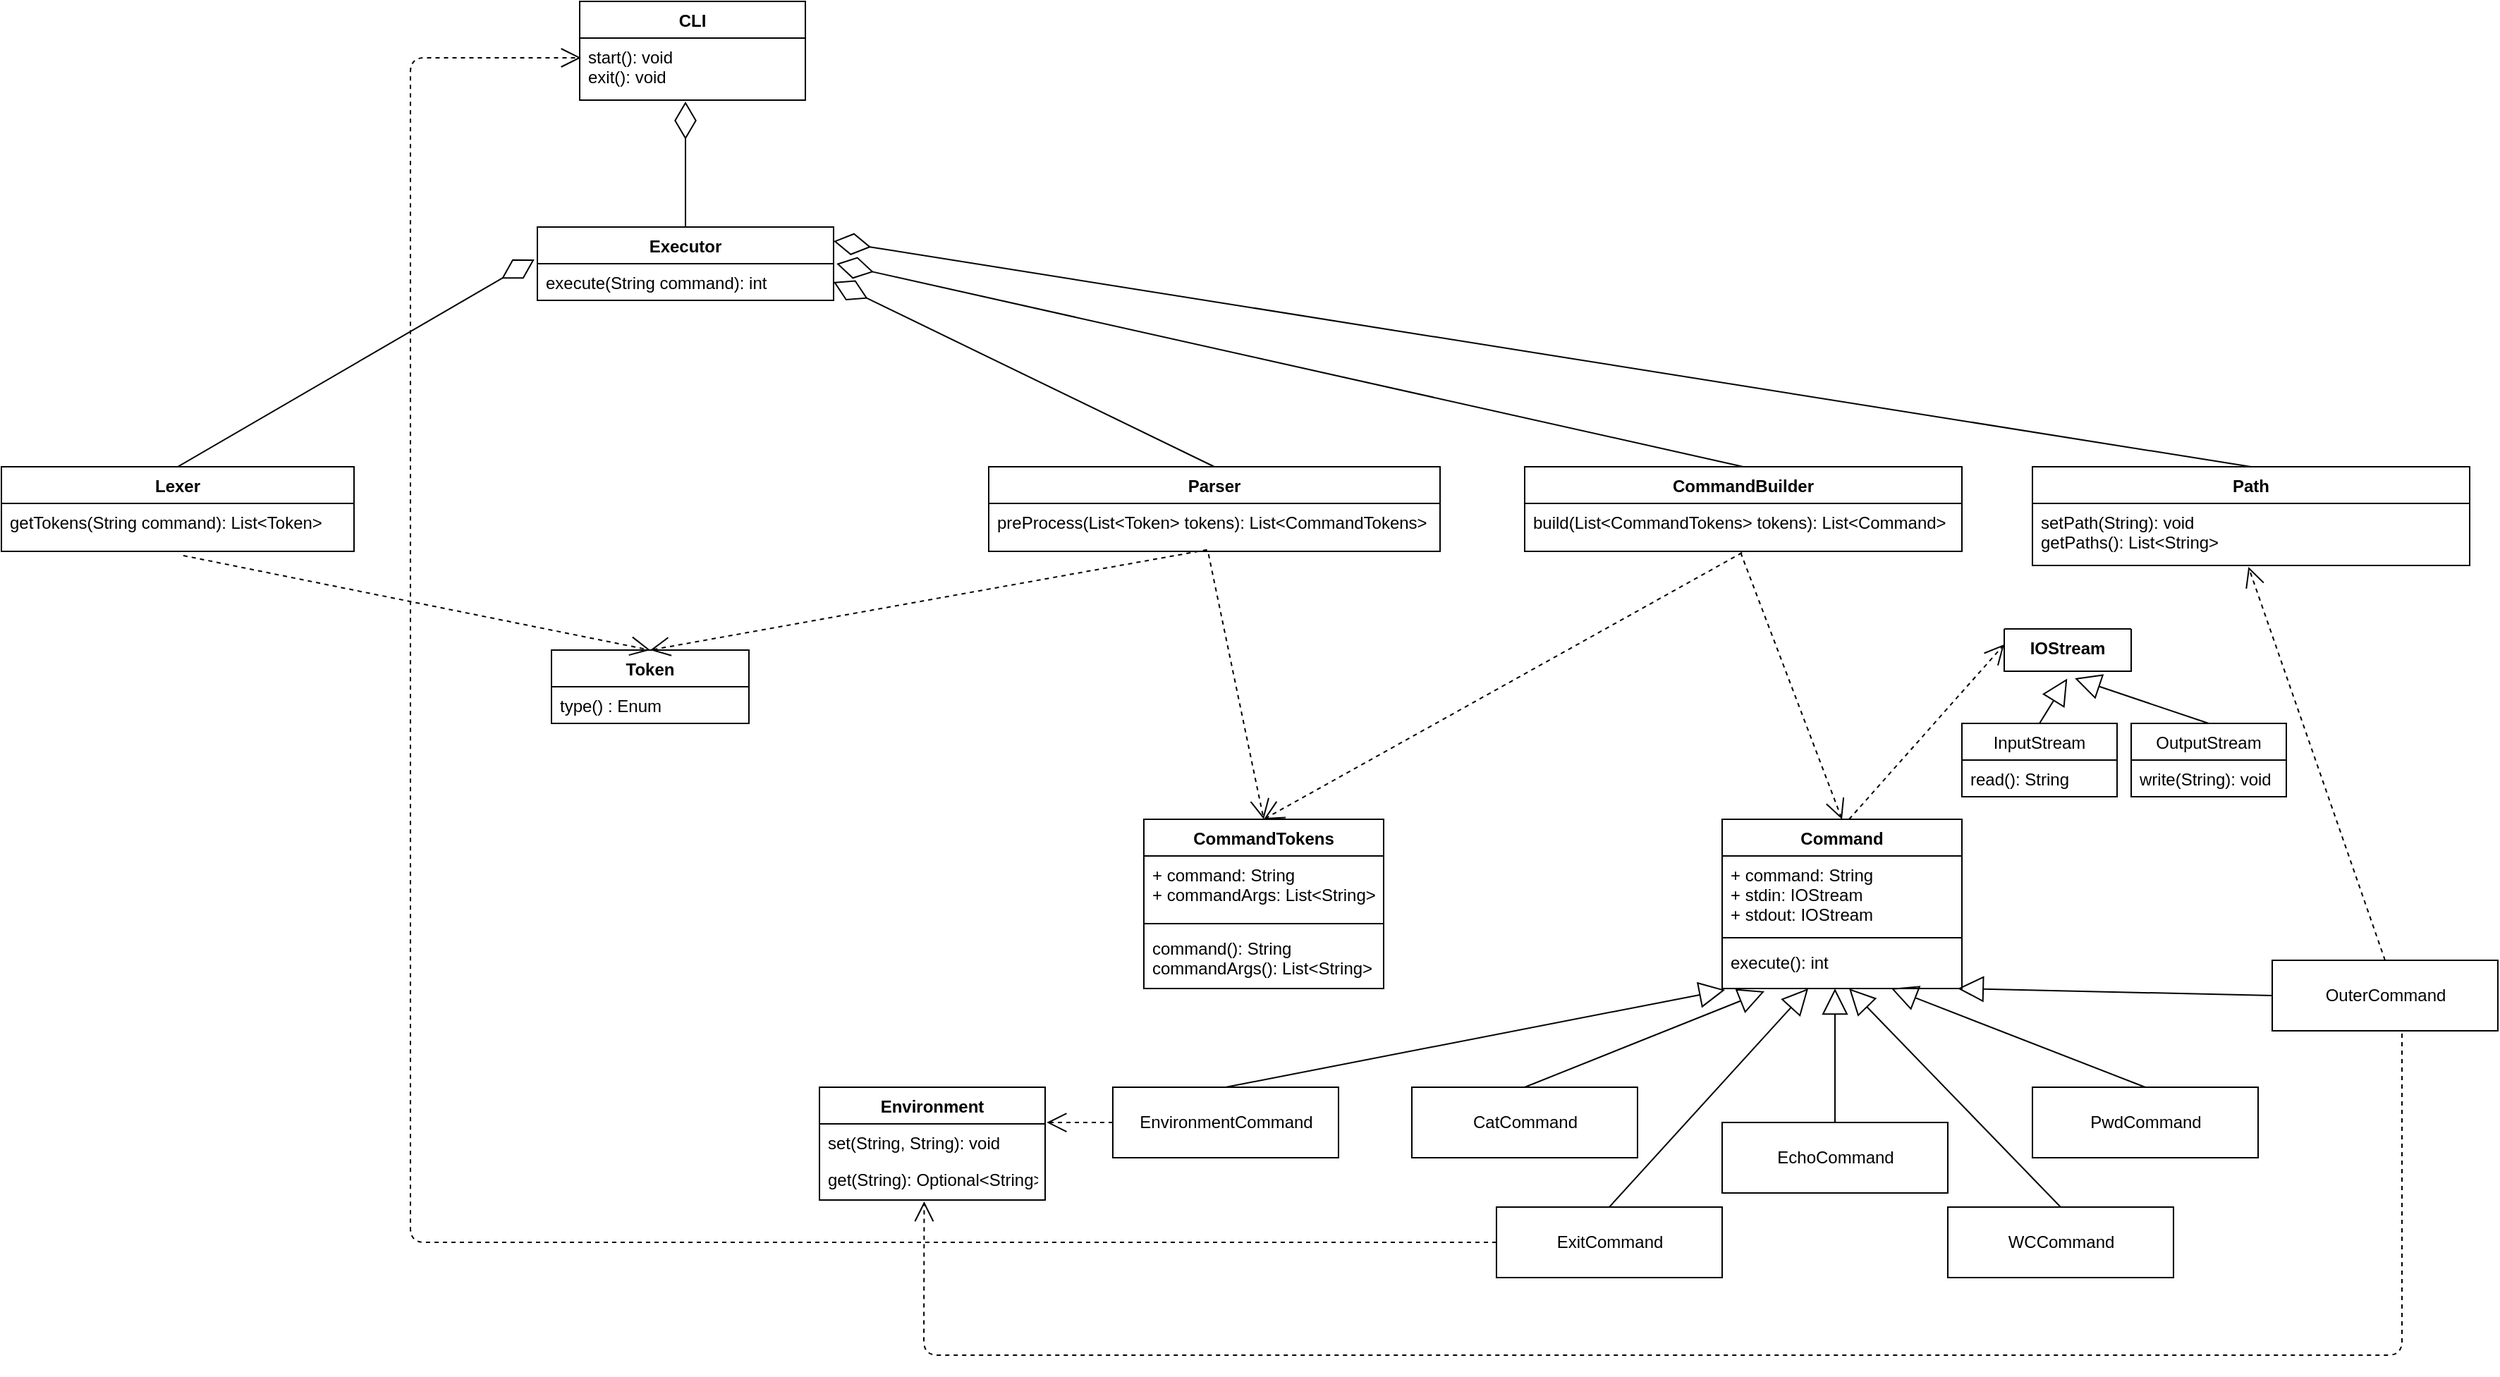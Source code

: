 <mxfile version="12.1.3" type="device" pages="1"><diagram id="m7jovGqwgmRbmWpPkbQR" name="Page-1"><mxGraphModel dx="1782" dy="330" grid="1" gridSize="10" guides="1" tooltips="1" connect="1" arrows="1" fold="1" page="1" pageScale="1" pageWidth="827" pageHeight="1169" background="#FFFFFF" math="0" shadow="0"><root><mxCell id="0"/><mxCell id="1" parent="0"/><mxCell id="FxTRPJaBj3J0MsZUNtJq-3" value="Executor" style="swimlane;fontStyle=1;childLayout=stackLayout;horizontal=1;startSize=26;fillColor=none;horizontalStack=0;resizeParent=1;resizeParentMax=0;resizeLast=0;collapsible=1;marginBottom=0;" parent="1" vertex="1"><mxGeometry x="370" y="330" width="210" height="52" as="geometry"/></mxCell><mxCell id="FxTRPJaBj3J0MsZUNtJq-5" value="execute(String command): int" style="text;strokeColor=none;fillColor=none;align=left;verticalAlign=top;spacingLeft=4;spacingRight=4;overflow=hidden;rotatable=0;points=[[0,0.5],[1,0.5]];portConstraint=eastwest;" parent="FxTRPJaBj3J0MsZUNtJq-3" vertex="1"><mxGeometry y="26" width="210" height="26" as="geometry"/></mxCell><mxCell id="FxTRPJaBj3J0MsZUNtJq-7" value="Token" style="swimlane;fontStyle=1;childLayout=stackLayout;horizontal=1;startSize=26;fillColor=none;horizontalStack=0;resizeParent=1;resizeParentMax=0;resizeLast=0;collapsible=1;marginBottom=0;" parent="1" vertex="1"><mxGeometry x="380" y="630" width="140" height="52" as="geometry"/></mxCell><mxCell id="FxTRPJaBj3J0MsZUNtJq-8" value="type() : Enum" style="text;strokeColor=none;fillColor=none;align=left;verticalAlign=top;spacingLeft=4;spacingRight=4;overflow=hidden;rotatable=0;points=[[0,0.5],[1,0.5]];portConstraint=eastwest;" parent="FxTRPJaBj3J0MsZUNtJq-7" vertex="1"><mxGeometry y="26" width="140" height="26" as="geometry"/></mxCell><mxCell id="FxTRPJaBj3J0MsZUNtJq-18" value="" style="endArrow=open;endSize=12;dashed=1;html=1;exitX=0.516;exitY=1.088;exitDx=0;exitDy=0;exitPerimeter=0;entryX=0.5;entryY=0;entryDx=0;entryDy=0;" parent="1" target="FxTRPJaBj3J0MsZUNtJq-7" edge="1"><mxGeometry width="160" relative="1" as="geometry"><mxPoint x="119.0" y="562.992" as="sourcePoint"/><mxPoint x="210" y="660" as="targetPoint"/></mxGeometry></mxCell><mxCell id="FxTRPJaBj3J0MsZUNtJq-20" value="" style="endArrow=open;endSize=12;dashed=1;html=1;exitX=0.484;exitY=0.967;exitDx=0;exitDy=0;exitPerimeter=0;" parent="1" source="FxTRPJaBj3J0MsZUNtJq-26" edge="1"><mxGeometry x="-0.272" y="66" width="160" relative="1" as="geometry"><mxPoint x="200" y="838" as="sourcePoint"/><mxPoint x="450" y="630" as="targetPoint"/><mxPoint as="offset"/></mxGeometry></mxCell><mxCell id="FxTRPJaBj3J0MsZUNtJq-25" value="Parser" style="swimlane;fontStyle=1;childLayout=stackLayout;horizontal=1;startSize=26;fillColor=none;horizontalStack=0;resizeParent=1;resizeParentMax=0;resizeLast=0;collapsible=1;marginBottom=0;" parent="1" vertex="1"><mxGeometry x="690" y="500" width="320" height="60" as="geometry"/></mxCell><mxCell id="FxTRPJaBj3J0MsZUNtJq-26" value="preProcess(List&lt;Token&gt; tokens): List&lt;CommandTokens&gt;" style="text;strokeColor=none;fillColor=none;align=left;verticalAlign=top;spacingLeft=4;spacingRight=4;overflow=hidden;rotatable=0;points=[[0,0.5],[1,0.5]];portConstraint=eastwest;" parent="FxTRPJaBj3J0MsZUNtJq-25" vertex="1"><mxGeometry y="26" width="320" height="34" as="geometry"/></mxCell><mxCell id="FxTRPJaBj3J0MsZUNtJq-33" value="CommandBuilder" style="swimlane;fontStyle=1;childLayout=stackLayout;horizontal=1;startSize=26;fillColor=none;horizontalStack=0;resizeParent=1;resizeParentMax=0;resizeLast=0;collapsible=1;marginBottom=0;" parent="1" vertex="1"><mxGeometry x="1070" y="500" width="310" height="60" as="geometry"/></mxCell><mxCell id="FxTRPJaBj3J0MsZUNtJq-34" value="build(List&lt;CommandTokens&gt; tokens): List&lt;Command&gt; " style="text;strokeColor=none;fillColor=none;align=left;verticalAlign=top;spacingLeft=4;spacingRight=4;overflow=hidden;rotatable=0;points=[[0,0.5],[1,0.5]];portConstraint=eastwest;" parent="FxTRPJaBj3J0MsZUNtJq-33" vertex="1"><mxGeometry y="26" width="310" height="34" as="geometry"/></mxCell><mxCell id="FxTRPJaBj3J0MsZUNtJq-38" value="CommandTokens" style="swimlane;fontStyle=1;align=center;verticalAlign=top;childLayout=stackLayout;horizontal=1;startSize=26;horizontalStack=0;resizeParent=1;resizeParentMax=0;resizeLast=0;collapsible=1;marginBottom=0;labelBackgroundColor=none;fillColor=none;" parent="1" vertex="1"><mxGeometry x="800" y="750" width="170" height="120" as="geometry"/></mxCell><mxCell id="FxTRPJaBj3J0MsZUNtJq-39" value="+ command: String&#10;+ commandArgs: List&lt;String&gt;&#10;" style="text;strokeColor=none;fillColor=none;align=left;verticalAlign=top;spacingLeft=4;spacingRight=4;overflow=hidden;rotatable=0;points=[[0,0.5],[1,0.5]];portConstraint=eastwest;" parent="FxTRPJaBj3J0MsZUNtJq-38" vertex="1"><mxGeometry y="26" width="170" height="44" as="geometry"/></mxCell><mxCell id="FxTRPJaBj3J0MsZUNtJq-40" value="" style="line;strokeWidth=1;fillColor=none;align=left;verticalAlign=middle;spacingTop=-1;spacingLeft=3;spacingRight=3;rotatable=0;labelPosition=right;points=[];portConstraint=eastwest;" parent="FxTRPJaBj3J0MsZUNtJq-38" vertex="1"><mxGeometry y="70" width="170" height="8" as="geometry"/></mxCell><mxCell id="FxTRPJaBj3J0MsZUNtJq-41" value="command(): String&#10;commandArgs(): List&lt;String&gt; &#10;" style="text;strokeColor=none;fillColor=none;align=left;verticalAlign=top;spacingLeft=4;spacingRight=4;overflow=hidden;rotatable=0;points=[[0,0.5],[1,0.5]];portConstraint=eastwest;" parent="FxTRPJaBj3J0MsZUNtJq-38" vertex="1"><mxGeometry y="78" width="170" height="42" as="geometry"/></mxCell><mxCell id="FxTRPJaBj3J0MsZUNtJq-42" value="" style="endArrow=open;endSize=12;dashed=1;html=1;exitX=0.487;exitY=1.059;exitDx=0;exitDy=0;exitPerimeter=0;entryX=0.5;entryY=0;entryDx=0;entryDy=0;" parent="1" source="FxTRPJaBj3J0MsZUNtJq-26" target="FxTRPJaBj3J0MsZUNtJq-38" edge="1"><mxGeometry x="-0.08" y="81" width="160" relative="1" as="geometry"><mxPoint x="1050.04" y="589.878" as="sourcePoint"/><mxPoint x="660" y="661" as="targetPoint"/><mxPoint as="offset"/></mxGeometry></mxCell><mxCell id="FxTRPJaBj3J0MsZUNtJq-43" value="" style="endArrow=open;endSize=12;dashed=1;html=1;exitX=0.497;exitY=1.029;exitDx=0;exitDy=0;exitPerimeter=0;entryX=0.5;entryY=0;entryDx=0;entryDy=0;" parent="1" source="FxTRPJaBj3J0MsZUNtJq-34" target="FxTRPJaBj3J0MsZUNtJq-38" edge="1"><mxGeometry x="0.016" y="-65" width="160" relative="1" as="geometry"><mxPoint x="850.97" y="572.006" as="sourcePoint"/><mxPoint x="895" y="760" as="targetPoint"/><mxPoint as="offset"/></mxGeometry></mxCell><mxCell id="FxTRPJaBj3J0MsZUNtJq-44" value="Command" style="swimlane;fontStyle=1;align=center;verticalAlign=top;childLayout=stackLayout;horizontal=1;startSize=26;horizontalStack=0;resizeParent=1;resizeParentMax=0;resizeLast=0;collapsible=1;marginBottom=0;fillColor=none;" parent="1" vertex="1"><mxGeometry x="1210" y="750" width="170" height="120" as="geometry"/></mxCell><mxCell id="FxTRPJaBj3J0MsZUNtJq-45" value="+ command: String&#10;+ stdin: IOStream&#10;+ stdout: IOStream" style="text;strokeColor=none;fillColor=none;align=left;verticalAlign=top;spacingLeft=4;spacingRight=4;overflow=hidden;rotatable=0;points=[[0,0.5],[1,0.5]];portConstraint=eastwest;" parent="FxTRPJaBj3J0MsZUNtJq-44" vertex="1"><mxGeometry y="26" width="170" height="54" as="geometry"/></mxCell><mxCell id="FxTRPJaBj3J0MsZUNtJq-46" value="" style="line;strokeWidth=1;fillColor=none;align=left;verticalAlign=middle;spacingTop=-1;spacingLeft=3;spacingRight=3;rotatable=0;labelPosition=right;points=[];portConstraint=eastwest;" parent="FxTRPJaBj3J0MsZUNtJq-44" vertex="1"><mxGeometry y="80" width="170" height="8" as="geometry"/></mxCell><mxCell id="FxTRPJaBj3J0MsZUNtJq-47" value="execute(): int" style="text;strokeColor=none;fillColor=none;align=left;verticalAlign=top;spacingLeft=4;spacingRight=4;overflow=hidden;rotatable=0;points=[[0,0.5],[1,0.5]];portConstraint=eastwest;" parent="FxTRPJaBj3J0MsZUNtJq-44" vertex="1"><mxGeometry y="88" width="170" height="32" as="geometry"/></mxCell><mxCell id="FxTRPJaBj3J0MsZUNtJq-48" value="" style="endArrow=open;endSize=12;dashed=1;html=1;exitX=0.494;exitY=1.029;exitDx=0;exitDy=0;exitPerimeter=0;entryX=0.5;entryY=0;entryDx=0;entryDy=0;" parent="1" source="FxTRPJaBj3J0MsZUNtJq-34" target="FxTRPJaBj3J0MsZUNtJq-44" edge="1"><mxGeometry x="-0.293" y="-63" width="160" relative="1" as="geometry"><mxPoint x="1234.07" y="570.986" as="sourcePoint"/><mxPoint x="895" y="760" as="targetPoint"/><mxPoint x="1" as="offset"/></mxGeometry></mxCell><mxCell id="FxTRPJaBj3J0MsZUNtJq-49" value="CatCommand" style="html=1;" parent="1" vertex="1"><mxGeometry x="990" y="940" width="160" height="50" as="geometry"/></mxCell><mxCell id="FxTRPJaBj3J0MsZUNtJq-50" value="WCCommand" style="html=1;" parent="1" vertex="1"><mxGeometry x="1370" y="1025" width="160" height="50" as="geometry"/></mxCell><mxCell id="FxTRPJaBj3J0MsZUNtJq-51" value="PwdCommand" style="html=1;" parent="1" vertex="1"><mxGeometry x="1430" y="940" width="160" height="50" as="geometry"/></mxCell><mxCell id="FxTRPJaBj3J0MsZUNtJq-52" value="ExitCommand" style="html=1;" parent="1" vertex="1"><mxGeometry x="1050" y="1025" width="160" height="50" as="geometry"/></mxCell><mxCell id="FxTRPJaBj3J0MsZUNtJq-53" value="OuterCommand" style="html=1;" parent="1" vertex="1"><mxGeometry x="1600" y="850" width="160" height="50" as="geometry"/></mxCell><mxCell id="FxTRPJaBj3J0MsZUNtJq-54" value="EnvironmentCommand" style="html=1;" parent="1" vertex="1"><mxGeometry x="778" y="940" width="160" height="50" as="geometry"/></mxCell><mxCell id="FxTRPJaBj3J0MsZUNtJq-55" value="" style="endArrow=block;endSize=16;endFill=0;html=1;exitX=0.5;exitY=0;exitDx=0;exitDy=0;" parent="1" source="FxTRPJaBj3J0MsZUNtJq-49" edge="1"><mxGeometry x="1" y="-204" width="160" relative="1" as="geometry"><mxPoint x="1040" y="890" as="sourcePoint"/><mxPoint x="1240" y="872" as="targetPoint"/><mxPoint x="4" y="-1" as="offset"/></mxGeometry></mxCell><mxCell id="FxTRPJaBj3J0MsZUNtJq-56" value="" style="endArrow=block;endSize=16;endFill=0;html=1;exitX=0.5;exitY=0;exitDx=0;exitDy=0;" parent="1" source="FxTRPJaBj3J0MsZUNtJq-60" edge="1"><mxGeometry x="-1" y="105" width="160" relative="1" as="geometry"><mxPoint x="1310" y="920" as="sourcePoint"/><mxPoint x="1290" y="870" as="targetPoint"/><mxPoint x="95" y="105" as="offset"/></mxGeometry></mxCell><mxCell id="FxTRPJaBj3J0MsZUNtJq-57" value="&lt;br&gt;" style="endArrow=block;endSize=16;endFill=0;html=1;exitX=0.5;exitY=0;exitDx=0;exitDy=0;" parent="1" source="FxTRPJaBj3J0MsZUNtJq-51" edge="1"><mxGeometry x="-0.909" y="-50" width="160" relative="1" as="geometry"><mxPoint x="1313.98" y="882.016" as="sourcePoint"/><mxPoint x="1330" y="870" as="targetPoint"/><mxPoint as="offset"/></mxGeometry></mxCell><mxCell id="FxTRPJaBj3J0MsZUNtJq-58" value="" style="endArrow=block;endSize=16;endFill=0;html=1;exitX=0.5;exitY=0;exitDx=0;exitDy=0;" parent="1" source="FxTRPJaBj3J0MsZUNtJq-50" edge="1"><mxGeometry x="-0.683" y="-144" width="160" relative="1" as="geometry"><mxPoint x="1323.98" y="892.016" as="sourcePoint"/><mxPoint x="1300" y="870" as="targetPoint"/><mxPoint as="offset"/></mxGeometry></mxCell><mxCell id="FxTRPJaBj3J0MsZUNtJq-59" value="" style="endArrow=block;endSize=16;endFill=0;html=1;exitX=0.5;exitY=0;exitDx=0;exitDy=0;entryX=0.359;entryY=1;entryDx=0;entryDy=0;entryPerimeter=0;" parent="1" source="FxTRPJaBj3J0MsZUNtJq-52" target="FxTRPJaBj3J0MsZUNtJq-47" edge="1"><mxGeometry x="-0.046" y="-132" width="160" relative="1" as="geometry"><mxPoint x="1130" y="1020" as="sourcePoint"/><mxPoint x="1300" y="870" as="targetPoint"/><mxPoint as="offset"/></mxGeometry></mxCell><mxCell id="FxTRPJaBj3J0MsZUNtJq-60" value="EchoCommand" style="html=1;" parent="1" vertex="1"><mxGeometry x="1210" y="965" width="160" height="50" as="geometry"/></mxCell><mxCell id="FxTRPJaBj3J0MsZUNtJq-61" value="" style="endArrow=block;endSize=16;endFill=0;html=1;exitX=0.5;exitY=0;exitDx=0;exitDy=0;entryX=0.012;entryY=1.031;entryDx=0;entryDy=0;entryPerimeter=0;" parent="1" source="FxTRPJaBj3J0MsZUNtJq-54" target="FxTRPJaBj3J0MsZUNtJq-47" edge="1"><mxGeometry x="-0.034" y="48" width="160" relative="1" as="geometry"><mxPoint x="1297.04" y="860" as="sourcePoint"/><mxPoint x="1300" y="870" as="targetPoint"/><mxPoint as="offset"/></mxGeometry></mxCell><mxCell id="FxTRPJaBj3J0MsZUNtJq-62" value="Environment" style="swimlane;fontStyle=1;childLayout=stackLayout;horizontal=1;startSize=26;fillColor=none;horizontalStack=0;resizeParent=1;resizeParentMax=0;resizeLast=0;collapsible=1;marginBottom=0;" parent="1" vertex="1"><mxGeometry x="570" y="940" width="160" height="80" as="geometry"/></mxCell><mxCell id="FxTRPJaBj3J0MsZUNtJq-63" value="set(String, String): void" style="text;strokeColor=none;fillColor=none;align=left;verticalAlign=top;spacingLeft=4;spacingRight=4;overflow=hidden;rotatable=0;points=[[0,0.5],[1,0.5]];portConstraint=eastwest;" parent="FxTRPJaBj3J0MsZUNtJq-62" vertex="1"><mxGeometry y="26" width="160" height="26" as="geometry"/></mxCell><mxCell id="FxTRPJaBj3J0MsZUNtJq-64" value="get(String): Optional&lt;String&gt;" style="text;strokeColor=none;fillColor=none;align=left;verticalAlign=top;spacingLeft=4;spacingRight=4;overflow=hidden;rotatable=0;points=[[0,0.5],[1,0.5]];portConstraint=eastwest;" parent="FxTRPJaBj3J0MsZUNtJq-62" vertex="1"><mxGeometry y="52" width="160" height="28" as="geometry"/></mxCell><mxCell id="FxTRPJaBj3J0MsZUNtJq-66" value="" style="endArrow=open;endSize=12;dashed=1;html=1;entryX=1.007;entryY=-0.038;entryDx=0;entryDy=0;entryPerimeter=0;exitX=0;exitY=0.5;exitDx=0;exitDy=0;" parent="1" source="FxTRPJaBj3J0MsZUNtJq-54" target="FxTRPJaBj3J0MsZUNtJq-63" edge="1"><mxGeometry x="-0.658" y="45" width="160" relative="1" as="geometry"><mxPoint x="200" y="1100" as="sourcePoint"/><mxPoint x="360" y="1100" as="targetPoint"/><mxPoint as="offset"/></mxGeometry></mxCell><mxCell id="FxTRPJaBj3J0MsZUNtJq-67" value="" style="endArrow=open;endSize=12;dashed=1;html=1;entryX=0.464;entryY=1.036;entryDx=0;entryDy=0;entryPerimeter=0;exitX=0.575;exitY=1.04;exitDx=0;exitDy=0;exitPerimeter=0;" parent="1" source="FxTRPJaBj3J0MsZUNtJq-53" target="FxTRPJaBj3J0MsZUNtJq-64" edge="1"><mxGeometry x="-0.033" y="-50" width="160" relative="1" as="geometry"><mxPoint x="990" y="1080" as="sourcePoint"/><mxPoint x="770" y="1070" as="targetPoint"/><Array as="points"><mxPoint x="1692" y="1130"/><mxPoint x="1340" y="1130"/><mxPoint x="644" y="1130"/></Array><mxPoint as="offset"/></mxGeometry></mxCell><mxCell id="FxTRPJaBj3J0MsZUNtJq-68" value="" style="endArrow=block;endSize=16;endFill=0;html=1;exitX=0;exitY=0.5;exitDx=0;exitDy=0;entryX=0.982;entryY=1;entryDx=0;entryDy=0;entryPerimeter=0;" parent="1" source="FxTRPJaBj3J0MsZUNtJq-53" target="FxTRPJaBj3J0MsZUNtJq-47" edge="1"><mxGeometry x="-0.29" y="37" width="160" relative="1" as="geometry"><mxPoint x="1300" y="870" as="sourcePoint"/><mxPoint x="1300" y="875" as="targetPoint"/><mxPoint as="offset"/></mxGeometry></mxCell><mxCell id="FxTRPJaBj3J0MsZUNtJq-69" value="Path" style="swimlane;fontStyle=1;childLayout=stackLayout;horizontal=1;startSize=26;fillColor=none;horizontalStack=0;resizeParent=1;resizeParentMax=0;resizeLast=0;collapsible=1;marginBottom=0;" parent="1" vertex="1"><mxGeometry x="1430" y="500" width="310" height="70" as="geometry"/></mxCell><mxCell id="FxTRPJaBj3J0MsZUNtJq-70" value="setPath(String): void&#10;getPaths(): List&lt;String&gt; &#10;" style="text;strokeColor=none;fillColor=none;align=left;verticalAlign=top;spacingLeft=4;spacingRight=4;overflow=hidden;rotatable=0;points=[[0,0.5],[1,0.5]];portConstraint=eastwest;" parent="FxTRPJaBj3J0MsZUNtJq-69" vertex="1"><mxGeometry y="26" width="310" height="44" as="geometry"/></mxCell><mxCell id="FxTRPJaBj3J0MsZUNtJq-74" value="" style="endArrow=open;endSize=12;dashed=1;html=1;exitX=0.5;exitY=0;exitDx=0;exitDy=0;entryX=0.494;entryY=1.023;entryDx=0;entryDy=0;entryPerimeter=0;" parent="1" source="FxTRPJaBj3J0MsZUNtJq-53" target="FxTRPJaBj3J0MsZUNtJq-70" edge="1"><mxGeometry x="-0.043" y="-81" width="160" relative="1" as="geometry"><mxPoint x="1550" y="804.5" as="sourcePoint"/><mxPoint x="1460" y="710" as="targetPoint"/><mxPoint as="offset"/></mxGeometry></mxCell><mxCell id="FxTRPJaBj3J0MsZUNtJq-76" value="InputStream" style="swimlane;fontStyle=0;childLayout=stackLayout;horizontal=1;startSize=26;fillColor=none;horizontalStack=0;resizeParent=1;resizeParentMax=0;resizeLast=0;collapsible=1;marginBottom=0;" parent="1" vertex="1"><mxGeometry x="1380" y="682" width="110" height="52" as="geometry"/></mxCell><mxCell id="FxTRPJaBj3J0MsZUNtJq-77" value="read(): String " style="text;strokeColor=none;fillColor=none;align=left;verticalAlign=top;spacingLeft=4;spacingRight=4;overflow=hidden;rotatable=0;points=[[0,0.5],[1,0.5]];portConstraint=eastwest;" parent="FxTRPJaBj3J0MsZUNtJq-76" vertex="1"><mxGeometry y="26" width="110" height="26" as="geometry"/></mxCell><mxCell id="FxTRPJaBj3J0MsZUNtJq-81" value="OutputStream" style="swimlane;fontStyle=0;childLayout=stackLayout;horizontal=1;startSize=26;fillColor=none;horizontalStack=0;resizeParent=1;resizeParentMax=0;resizeLast=0;collapsible=1;marginBottom=0;" parent="1" vertex="1"><mxGeometry x="1500" y="682" width="110" height="52" as="geometry"/></mxCell><mxCell id="FxTRPJaBj3J0MsZUNtJq-82" value="write(String): void" style="text;strokeColor=none;fillColor=none;align=left;verticalAlign=top;spacingLeft=4;spacingRight=4;overflow=hidden;rotatable=0;points=[[0,0.5],[1,0.5]];portConstraint=eastwest;" parent="FxTRPJaBj3J0MsZUNtJq-81" vertex="1"><mxGeometry y="26" width="110" height="26" as="geometry"/></mxCell><mxCell id="FxTRPJaBj3J0MsZUNtJq-84" value="" style="endArrow=open;endSize=12;dashed=1;html=1;entryX=0;entryY=0.5;entryDx=0;entryDy=0;" parent="1" edge="1"><mxGeometry x="0.359" y="60" width="160" relative="1" as="geometry"><mxPoint x="1300" y="750" as="sourcePoint"/><mxPoint x="1410" y="626" as="targetPoint"/><mxPoint as="offset"/></mxGeometry></mxCell><mxCell id="FxTRPJaBj3J0MsZUNtJq-85" value="" style="endArrow=block;endSize=16;endFill=0;html=1;exitX=0.5;exitY=0;exitDx=0;exitDy=0;entryX=0.406;entryY=0.986;entryDx=0;entryDy=0;entryPerimeter=0;" parent="1" source="FxTRPJaBj3J0MsZUNtJq-76" edge="1"><mxGeometry x="1" y="-88" width="160" relative="1" as="geometry"><mxPoint x="1385" y="790" as="sourcePoint"/><mxPoint x="1454.66" y="650.3" as="targetPoint"/><mxPoint x="11" y="-67" as="offset"/></mxGeometry></mxCell><mxCell id="FxTRPJaBj3J0MsZUNtJq-86" value="" style="endArrow=block;endSize=16;endFill=0;html=1;exitX=0.5;exitY=0;exitDx=0;exitDy=0;" parent="1" source="FxTRPJaBj3J0MsZUNtJq-81" edge="1"><mxGeometry x="-0.605" y="-59" width="160" relative="1" as="geometry"><mxPoint x="1445" y="692" as="sourcePoint"/><mxPoint x="1460" y="650" as="targetPoint"/><mxPoint as="offset"/></mxGeometry></mxCell><mxCell id="FxTRPJaBj3J0MsZUNtJq-91" value="IOStream" style="swimlane;fontStyle=1;align=center;verticalAlign=top;childLayout=stackLayout;horizontal=1;startSize=0;horizontalStack=0;resizeParent=1;resizeParentMax=0;resizeLast=0;collapsible=1;marginBottom=0;" parent="1" vertex="1"><mxGeometry x="1410" y="615" width="90" height="30" as="geometry"/></mxCell><mxCell id="FxTRPJaBj3J0MsZUNtJq-101" value="Lexer" style="swimlane;fontStyle=1;childLayout=stackLayout;horizontal=1;startSize=26;fillColor=none;horizontalStack=0;resizeParent=1;resizeParentMax=0;resizeLast=0;collapsible=1;marginBottom=0;" parent="1" vertex="1"><mxGeometry x="-10" y="500" width="250" height="60" as="geometry"/></mxCell><mxCell id="FxTRPJaBj3J0MsZUNtJq-102" value="getTokens(String command): List&lt;Token&gt;" style="text;strokeColor=none;fillColor=none;align=left;verticalAlign=top;spacingLeft=4;spacingRight=4;overflow=hidden;rotatable=0;points=[[0,0.5],[1,0.5]];portConstraint=eastwest;" parent="FxTRPJaBj3J0MsZUNtJq-101" vertex="1"><mxGeometry y="26" width="250" height="34" as="geometry"/></mxCell><mxCell id="HFlTxh38Nv-X2GVESJxb-1" value="CLI" style="swimlane;fontStyle=1;align=center;verticalAlign=top;childLayout=stackLayout;horizontal=1;startSize=26;horizontalStack=0;resizeParent=1;resizeParentMax=0;resizeLast=0;collapsible=1;marginBottom=0;" vertex="1" parent="1"><mxGeometry x="400" y="170" width="160" height="70" as="geometry"/></mxCell><mxCell id="HFlTxh38Nv-X2GVESJxb-4" value="start(): void&#10;exit(): void" style="text;strokeColor=none;fillColor=none;align=left;verticalAlign=top;spacingLeft=4;spacingRight=4;overflow=hidden;rotatable=0;points=[[0,0.5],[1,0.5]];portConstraint=eastwest;" vertex="1" parent="HFlTxh38Nv-X2GVESJxb-1"><mxGeometry y="26" width="160" height="44" as="geometry"/></mxCell><mxCell id="HFlTxh38Nv-X2GVESJxb-6" value="" style="endArrow=diamondThin;endFill=0;endSize=24;html=1;entryX=-0.01;entryY=-0.115;entryDx=0;entryDy=0;entryPerimeter=0;exitX=0.5;exitY=0;exitDx=0;exitDy=0;" edge="1" parent="1" source="FxTRPJaBj3J0MsZUNtJq-101" target="FxTRPJaBj3J0MsZUNtJq-5"><mxGeometry width="160" relative="1" as="geometry"><mxPoint x="180" y="470" as="sourcePoint"/><mxPoint x="340" y="470" as="targetPoint"/></mxGeometry></mxCell><mxCell id="HFlTxh38Nv-X2GVESJxb-7" value="" style="endArrow=diamondThin;endFill=0;endSize=24;html=1;entryX=1;entryY=0.5;entryDx=0;entryDy=0;exitX=0.5;exitY=0;exitDx=0;exitDy=0;" edge="1" parent="1" source="FxTRPJaBj3J0MsZUNtJq-25" target="FxTRPJaBj3J0MsZUNtJq-5"><mxGeometry width="160" relative="1" as="geometry"><mxPoint x="680" y="410" as="sourcePoint"/><mxPoint x="840" y="410" as="targetPoint"/></mxGeometry></mxCell><mxCell id="HFlTxh38Nv-X2GVESJxb-8" value="" style="endArrow=diamondThin;endFill=0;endSize=24;html=1;entryX=1.01;entryY=0;entryDx=0;entryDy=0;exitX=0.5;exitY=0;exitDx=0;exitDy=0;entryPerimeter=0;" edge="1" parent="1" source="FxTRPJaBj3J0MsZUNtJq-33" target="FxTRPJaBj3J0MsZUNtJq-5"><mxGeometry width="160" relative="1" as="geometry"><mxPoint x="855" y="510" as="sourcePoint"/><mxPoint x="590" y="379" as="targetPoint"/></mxGeometry></mxCell><mxCell id="HFlTxh38Nv-X2GVESJxb-9" value="" style="endArrow=diamondThin;endFill=0;endSize=24;html=1;exitX=0.5;exitY=0;exitDx=0;exitDy=0;" edge="1" parent="1" source="FxTRPJaBj3J0MsZUNtJq-69"><mxGeometry width="160" relative="1" as="geometry"><mxPoint x="1273" y="464" as="sourcePoint"/><mxPoint x="580" y="340" as="targetPoint"/></mxGeometry></mxCell><mxCell id="HFlTxh38Nv-X2GVESJxb-10" value="" style="endArrow=diamondThin;endFill=0;endSize=24;html=1;exitX=0.5;exitY=0;exitDx=0;exitDy=0;" edge="1" parent="1" source="FxTRPJaBj3J0MsZUNtJq-3"><mxGeometry width="160" relative="1" as="geometry"><mxPoint x="680" y="340" as="sourcePoint"/><mxPoint x="475" y="241" as="targetPoint"/></mxGeometry></mxCell><mxCell id="HFlTxh38Nv-X2GVESJxb-16" value="" style="endArrow=open;endSize=12;dashed=1;html=1;exitX=0;exitY=0.5;exitDx=0;exitDy=0;entryX=0.006;entryY=0.318;entryDx=0;entryDy=0;entryPerimeter=0;" edge="1" parent="1" source="FxTRPJaBj3J0MsZUNtJq-52" target="HFlTxh38Nv-X2GVESJxb-4"><mxGeometry x="-0.658" y="45" width="160" relative="1" as="geometry"><mxPoint x="1017" y="1050" as="sourcePoint"/><mxPoint x="260" y="200" as="targetPoint"/><mxPoint as="offset"/><Array as="points"><mxPoint x="280" y="1050"/><mxPoint x="280" y="210"/></Array></mxGeometry></mxCell></root></mxGraphModel></diagram></mxfile>